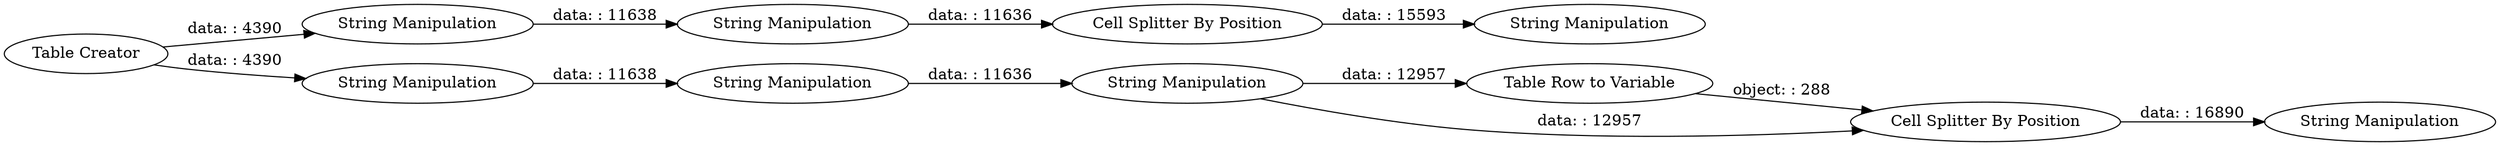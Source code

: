 digraph {
	"-1282238842098564405_10" [label="Table Row to Variable"]
	"-1282238842098564405_5" [label="Cell Splitter By Position"]
	"-1282238842098564405_2" [label="String Manipulation"]
	"-1282238842098564405_1" [label="Table Creator"]
	"-1282238842098564405_9" [label="String Manipulation"]
	"-1282238842098564405_3" [label="String Manipulation"]
	"-1282238842098564405_7" [label="String Manipulation"]
	"-1282238842098564405_12" [label="String Manipulation"]
	"-1282238842098564405_11" [label="Cell Splitter By Position"]
	"-1282238842098564405_8" [label="String Manipulation"]
	"-1282238842098564405_6" [label="String Manipulation"]
	"-1282238842098564405_11" -> "-1282238842098564405_12" [label="data: : 16890"]
	"-1282238842098564405_3" -> "-1282238842098564405_5" [label="data: : 11636"]
	"-1282238842098564405_1" -> "-1282238842098564405_7" [label="data: : 4390"]
	"-1282238842098564405_2" -> "-1282238842098564405_3" [label="data: : 11638"]
	"-1282238842098564405_5" -> "-1282238842098564405_6" [label="data: : 15593"]
	"-1282238842098564405_1" -> "-1282238842098564405_2" [label="data: : 4390"]
	"-1282238842098564405_7" -> "-1282238842098564405_8" [label="data: : 11638"]
	"-1282238842098564405_10" -> "-1282238842098564405_11" [label="object: : 288"]
	"-1282238842098564405_9" -> "-1282238842098564405_11" [label="data: : 12957"]
	"-1282238842098564405_9" -> "-1282238842098564405_10" [label="data: : 12957"]
	"-1282238842098564405_8" -> "-1282238842098564405_9" [label="data: : 11636"]
	rankdir=LR
}
